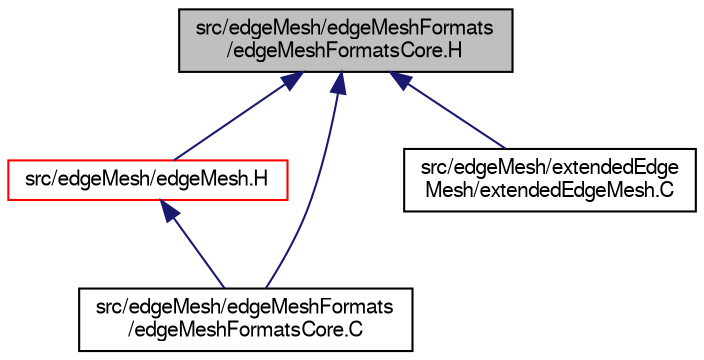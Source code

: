 digraph "src/edgeMesh/edgeMeshFormats/edgeMeshFormatsCore.H"
{
  bgcolor="transparent";
  edge [fontname="FreeSans",fontsize="10",labelfontname="FreeSans",labelfontsize="10"];
  node [fontname="FreeSans",fontsize="10",shape=record];
  Node58 [label="src/edgeMesh/edgeMeshFormats\l/edgeMeshFormatsCore.H",height=0.2,width=0.4,color="black", fillcolor="grey75", style="filled", fontcolor="black"];
  Node58 -> Node59 [dir="back",color="midnightblue",fontsize="10",style="solid",fontname="FreeSans"];
  Node59 [label="src/edgeMesh/edgeMesh.H",height=0.2,width=0.4,color="red",URL="$a00893.html"];
  Node59 -> Node67 [dir="back",color="midnightblue",fontsize="10",style="solid",fontname="FreeSans"];
  Node67 [label="src/edgeMesh/edgeMeshFormats\l/edgeMeshFormatsCore.C",height=0.2,width=0.4,color="black",URL="$a00905.html"];
  Node58 -> Node67 [dir="back",color="midnightblue",fontsize="10",style="solid",fontname="FreeSans"];
  Node58 -> Node84 [dir="back",color="midnightblue",fontsize="10",style="solid",fontname="FreeSans"];
  Node84 [label="src/edgeMesh/extendedEdge\lMesh/extendedEdgeMesh.C",height=0.2,width=0.4,color="black",URL="$a00965.html"];
}

